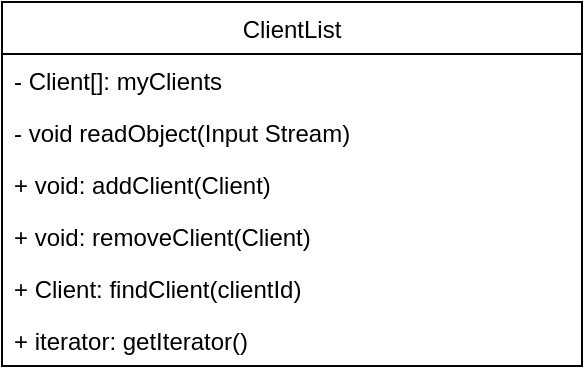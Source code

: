 <mxfile version="12.7.4" type="github">
  <diagram id="t3Fh3Gw59ioASDk0ljvp" name="Page-1">
    <mxGraphModel dx="706" dy="495" grid="1" gridSize="10" guides="1" tooltips="1" connect="1" arrows="1" fold="1" page="1" pageScale="1" pageWidth="1700" pageHeight="1100" math="0" shadow="0">
      <root>
        <mxCell id="0" />
        <mxCell id="1" parent="0" />
        <mxCell id="tvQa6XyhG8Wh2WUw2lWo-1" value="ClientList" style="swimlane;fontStyle=0;childLayout=stackLayout;horizontal=1;startSize=26;fillColor=none;horizontalStack=0;resizeParent=1;resizeParentMax=0;resizeLast=0;collapsible=1;marginBottom=0;" parent="1" vertex="1">
          <mxGeometry x="20" y="20" width="290" height="182" as="geometry" />
        </mxCell>
        <mxCell id="tvQa6XyhG8Wh2WUw2lWo-2" value="- Client[]: myClients" style="text;strokeColor=none;fillColor=none;align=left;verticalAlign=top;spacingLeft=4;spacingRight=4;overflow=hidden;rotatable=0;points=[[0,0.5],[1,0.5]];portConstraint=eastwest;" parent="tvQa6XyhG8Wh2WUw2lWo-1" vertex="1">
          <mxGeometry y="26" width="290" height="26" as="geometry" />
        </mxCell>
        <mxCell id="r1xvMGwRadgNzhK44HRl-3" value="- void readObject(Input Stream)" style="text;strokeColor=none;fillColor=none;align=left;verticalAlign=top;spacingLeft=4;spacingRight=4;overflow=hidden;rotatable=0;points=[[0,0.5],[1,0.5]];portConstraint=eastwest;" vertex="1" parent="tvQa6XyhG8Wh2WUw2lWo-1">
          <mxGeometry y="52" width="290" height="26" as="geometry" />
        </mxCell>
        <mxCell id="tvQa6XyhG8Wh2WUw2lWo-3" value="+ void: addClient(Client)" style="text;strokeColor=none;fillColor=none;align=left;verticalAlign=top;spacingLeft=4;spacingRight=4;overflow=hidden;rotatable=0;points=[[0,0.5],[1,0.5]];portConstraint=eastwest;" parent="tvQa6XyhG8Wh2WUw2lWo-1" vertex="1">
          <mxGeometry y="78" width="290" height="26" as="geometry" />
        </mxCell>
        <mxCell id="tvQa6XyhG8Wh2WUw2lWo-4" value="+ void: removeClient(Client)" style="text;strokeColor=none;fillColor=none;align=left;verticalAlign=top;spacingLeft=4;spacingRight=4;overflow=hidden;rotatable=0;points=[[0,0.5],[1,0.5]];portConstraint=eastwest;" parent="tvQa6XyhG8Wh2WUw2lWo-1" vertex="1">
          <mxGeometry y="104" width="290" height="26" as="geometry" />
        </mxCell>
        <mxCell id="tvQa6XyhG8Wh2WUw2lWo-5" value="+ Client: findClient(clientId)" style="text;strokeColor=none;fillColor=none;align=left;verticalAlign=top;spacingLeft=4;spacingRight=4;overflow=hidden;rotatable=0;points=[[0,0.5],[1,0.5]];portConstraint=eastwest;" parent="tvQa6XyhG8Wh2WUw2lWo-1" vertex="1">
          <mxGeometry y="130" width="290" height="26" as="geometry" />
        </mxCell>
        <mxCell id="r1xvMGwRadgNzhK44HRl-2" value="+ iterator: getIterator()" style="text;strokeColor=none;fillColor=none;align=left;verticalAlign=top;spacingLeft=4;spacingRight=4;overflow=hidden;rotatable=0;points=[[0,0.5],[1,0.5]];portConstraint=eastwest;" vertex="1" parent="tvQa6XyhG8Wh2WUw2lWo-1">
          <mxGeometry y="156" width="290" height="26" as="geometry" />
        </mxCell>
      </root>
    </mxGraphModel>
  </diagram>
</mxfile>
